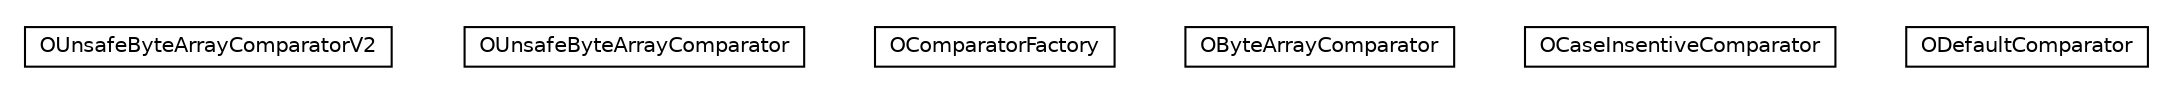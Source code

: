 #!/usr/local/bin/dot
#
# Class diagram 
# Generated by UMLGraph version R5_6-24-gf6e263 (http://www.umlgraph.org/)
#

digraph G {
	edge [fontname="Helvetica",fontsize=10,labelfontname="Helvetica",labelfontsize=10];
	node [fontname="Helvetica",fontsize=10,shape=plaintext];
	nodesep=0.25;
	ranksep=0.5;
	// com.orientechnologies.common.comparator.OUnsafeByteArrayComparatorV2
	c35967 [label=<<table title="com.orientechnologies.common.comparator.OUnsafeByteArrayComparatorV2" border="0" cellborder="1" cellspacing="0" cellpadding="2" port="p" href="./OUnsafeByteArrayComparatorV2.html">
		<tr><td><table border="0" cellspacing="0" cellpadding="1">
<tr><td align="center" balign="center"> OUnsafeByteArrayComparatorV2 </td></tr>
		</table></td></tr>
		</table>>, URL="./OUnsafeByteArrayComparatorV2.html", fontname="Helvetica", fontcolor="black", fontsize=10.0];
	// com.orientechnologies.common.comparator.OUnsafeByteArrayComparator
	c35968 [label=<<table title="com.orientechnologies.common.comparator.OUnsafeByteArrayComparator" border="0" cellborder="1" cellspacing="0" cellpadding="2" port="p" href="./OUnsafeByteArrayComparator.html">
		<tr><td><table border="0" cellspacing="0" cellpadding="1">
<tr><td align="center" balign="center"> OUnsafeByteArrayComparator </td></tr>
		</table></td></tr>
		</table>>, URL="./OUnsafeByteArrayComparator.html", fontname="Helvetica", fontcolor="black", fontsize=10.0];
	// com.orientechnologies.common.comparator.OComparatorFactory
	c35969 [label=<<table title="com.orientechnologies.common.comparator.OComparatorFactory" border="0" cellborder="1" cellspacing="0" cellpadding="2" port="p" href="./OComparatorFactory.html">
		<tr><td><table border="0" cellspacing="0" cellpadding="1">
<tr><td align="center" balign="center"> OComparatorFactory </td></tr>
		</table></td></tr>
		</table>>, URL="./OComparatorFactory.html", fontname="Helvetica", fontcolor="black", fontsize=10.0];
	// com.orientechnologies.common.comparator.OByteArrayComparator
	c35970 [label=<<table title="com.orientechnologies.common.comparator.OByteArrayComparator" border="0" cellborder="1" cellspacing="0" cellpadding="2" port="p" href="./OByteArrayComparator.html">
		<tr><td><table border="0" cellspacing="0" cellpadding="1">
<tr><td align="center" balign="center"> OByteArrayComparator </td></tr>
		</table></td></tr>
		</table>>, URL="./OByteArrayComparator.html", fontname="Helvetica", fontcolor="black", fontsize=10.0];
	// com.orientechnologies.common.comparator.OCaseInsentiveComparator
	c35971 [label=<<table title="com.orientechnologies.common.comparator.OCaseInsentiveComparator" border="0" cellborder="1" cellspacing="0" cellpadding="2" port="p" href="./OCaseInsentiveComparator.html">
		<tr><td><table border="0" cellspacing="0" cellpadding="1">
<tr><td align="center" balign="center"> OCaseInsentiveComparator </td></tr>
		</table></td></tr>
		</table>>, URL="./OCaseInsentiveComparator.html", fontname="Helvetica", fontcolor="black", fontsize=10.0];
	// com.orientechnologies.common.comparator.ODefaultComparator
	c35972 [label=<<table title="com.orientechnologies.common.comparator.ODefaultComparator" border="0" cellborder="1" cellspacing="0" cellpadding="2" port="p" href="./ODefaultComparator.html">
		<tr><td><table border="0" cellspacing="0" cellpadding="1">
<tr><td align="center" balign="center"> ODefaultComparator </td></tr>
		</table></td></tr>
		</table>>, URL="./ODefaultComparator.html", fontname="Helvetica", fontcolor="black", fontsize=10.0];
}

